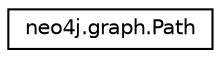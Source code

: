 digraph "Graphical Class Hierarchy"
{
 // LATEX_PDF_SIZE
  edge [fontname="Helvetica",fontsize="10",labelfontname="Helvetica",labelfontsize="10"];
  node [fontname="Helvetica",fontsize="10",shape=record];
  rankdir="LR";
  Node0 [label="neo4j.graph.Path",height=0.2,width=0.4,color="black", fillcolor="white", style="filled",URL="$classneo4j_1_1graph_1_1_path.html",tooltip=" "];
}
